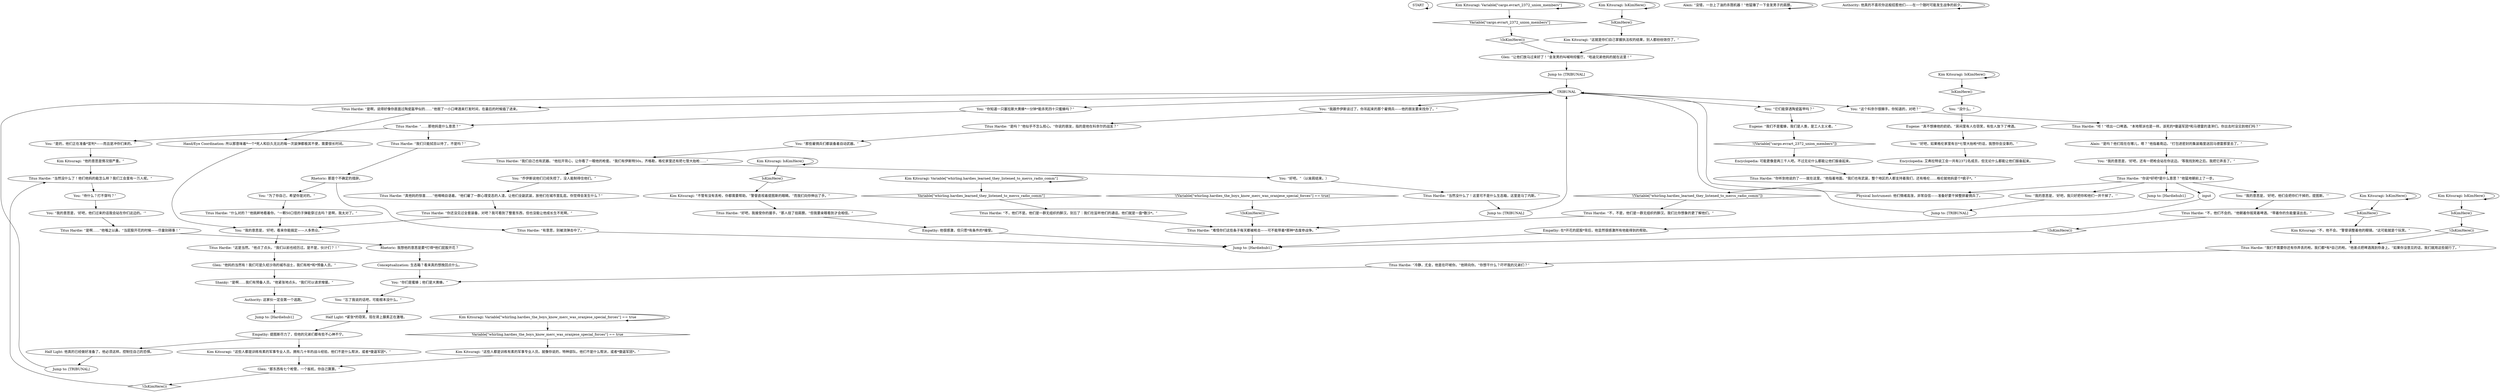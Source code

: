 # WHIRLING F1 /  MERC TRIBUNAL WARNING
# WARNING THE BOYS ABOUT MERC TRIBUNAL
# ==================================================
digraph G {
	  0 [label="START"];
	  1 [label="input"];
	  2 [label="You: “我的意思是，‘好吧，还有一把枪会站在你这边。’等我找到枪之后。我把它弄丢了。”"];
	  3 [label="Kim Kitsuragi: IsKimHere()"];
	  4 [label="IsKimHere()", shape=diamond];
	  5 [label="!(IsKimHere())", shape=diamond];
	  6 [label="Kim Kitsuragi: “这些人都是训练有素的军事专业人员。拥有几十年的战斗经验。他们不是什么帮派，或者*傻逼军团*。”"];
	  7 [label="You: “是的，他们正在准备*宣判*——而且是冲你们来的。”"];
	  8 [label="You: “你们是蜜蜂；他们是大黄蜂。”"];
	  9 [label="Jump to: [TRIBUNAL]"];
	  10 [label="Conceptualization: 生态箱？看来真的想挽回点什么。"];
	  11 [label="Empathy: 在*开花的屁股*背后，他显然很感激所有他能得到的帮助。"];
	  12 [label="You: “我跟乔伊斯谈过了。你吊起来的那个雇佣兵——他的朋友要来找你了。”"];
	  13 [label="You: “好吧。”（以耸肩结束。）"];
	  14 [label="You: “它们能穿透陶瓷盔甲吗？”"];
	  15 [label="You: “乔伊斯说他们已经失控了，没人能制得住他们。”"];
	  16 [label="You: “好吧，如果格伦家里有台*七管大抬枪*的话，我想你会没事的。”"];
	  17 [label="Half Light: *紧张*的窃笑。现在肾上腺素正在激增。"];
	  18 [label="Titus Hardie: “当然没什么了！他们他妈的能怎么样？我们工会里有一万人呢。“"];
	  19 [label="Titus Hardie: “难怪你们这些条子每天都被枪击——可不能带着*那种*态度参战争。”"];
	  20 [label="Jump to: [TRIBUNAL]"];
	  21 [label="Kim Kitsuragi: IsKimHere()"];
	  22 [label="IsKimHere()", shape=diamond];
	  23 [label="!(IsKimHere())", shape=diamond];
	  24 [label="Kim Kitsuragi: “他的意思是情况很严重。”"];
	  25 [label="Kim Kitsuragi: IsKimHere()"];
	  26 [label="IsKimHere()", shape=diamond];
	  27 [label="!(IsKimHere())", shape=diamond];
	  28 [label="Encyclopedia: 艾弗拉特说工会一共有2372名成员，但无论什么都能让他们振奋起来。"];
	  29 [label="Glen: “那东西有七个枪管，一个扳机，你自己算算。”"];
	  30 [label="Kim Kitsuragi: Variable[\"whirling.hardies_learned_they_listened_to_mercs_radio_comm\"]"];
	  31 [label="Variable[\"whirling.hardies_learned_they_listened_to_mercs_radio_comm\"]", shape=diamond];
	  32 [label="!(Variable[\"whirling.hardies_learned_they_listened_to_mercs_radio_comm\"])", shape=diamond];
	  33 [label="Alain: “没错，一台上了油的杀戮机器！”他猛锤了一下金发男子的肩膀。"];
	  34 [label="Physical Instrument: 他们情绪高涨，非常自信——准备好要干掉整排雇佣兵了。"];
	  35 [label="You: “我的意思是，‘好吧，看来你能搞定——人多势众。”"];
	  36 [label="Jump to: [TRIBUNAL]"];
	  37 [label="Titus Hardie: “你听到他说的了——就在这里。”他指着地面。“我们也有武装，整个地区的人都支持着我们，还有格伦……格伦就他妈是个*疯子*。”"];
	  38 [label="Jump to: [Hardiehub1]"];
	  39 [label="You: “我的意思是，‘好吧，他们会把你们干掉的，提图斯。’”"];
	  40 [label="You: “我的意思是，‘好吧，他们过来的话我会站在你们这边的。’”"];
	  41 [label="Titus Hardie: “是啊，说得好像你直面过陶瓷盔甲似的……”他抿了一小口啤酒来打发时间，在最后的时候插了进来。"];
	  42 [label="You: “那些雇佣兵们都装备着自动武器。”"];
	  43 [label="Eugene: “真不想揍他的奶奶。”房间里有人在窃笑，有些人放下了啤酒。"];
	  44 [label="Titus Hardie: “当然没什么了！这里可不是什么生态箱，这里是马丁内斯。”"];
	  45 [label="Titus Hardie: “你说*好吧*是什么意思？”他猛地朝前上了一步。"];
	  46 [label="Titus Hardie: “我们不需要你还有你弄丢的枪。我们都*有*自己的枪。”他差点把啤酒溅到你身上。“如果你没意见的话，我们就用这些就行了。”"];
	  47 [label="Titus Hardie: “有意思，别被流弹击中了。”"];
	  48 [label="You: “待什么？打不穿吗？”"];
	  49 [label="Kim Kitsuragi: Variable[\"cargo.evrart_2372_union_members\"]"];
	  50 [label="Variable[\"cargo.evrart_2372_union_members\"]", shape=diamond];
	  51 [label="!(Variable[\"cargo.evrart_2372_union_members\"])", shape=diamond];
	  52 [label="Titus Hardie: “冷静，尤金，他是在吓唬你。”他转向你。“你想干什么？吓坏我的兄弟们？”"];
	  53 [label="Kim Kitsuragi: IsKimHere()"];
	  54 [label="IsKimHere()", shape=diamond];
	  55 [label="!(IsKimHere())", shape=diamond];
	  56 [label="Authority: 他真的不喜欢你这般招惹他们——在一个随时可能发生战争的前夕。"];
	  57 [label="Kim Kitsuragi: IsKimHere()"];
	  58 [label="IsKimHere()", shape=diamond];
	  59 [label="!(IsKimHere())", shape=diamond];
	  60 [label="Hand/Eye Coordination: 所以那意味着*一个*死人和巨久无比的每一次装弹都极其不便，需要很长时间。"];
	  61 [label="Titus Hardie: “你还没见过全套装备，对吧？我可看到了整套东西，但也没能让他成长生不死啊。”"];
	  62 [label="Half Light: 他真的已经做好准备了。他必须这样。控制住自己的恐惧。"];
	  63 [label="You: “忘了我说的话吧，可能根本没什么。”"];
	  64 [label="Eugene: “我们不是蜜蜂，我们是人类，是工人主义者。”"];
	  65 [label="Titus Hardie: “我们只能拭目以待了，不是吗？”"];
	  66 [label="You: “没什么。”"];
	  67 [label="Kim Kitsuragi: Variable[\"whirling.hardies_the_boys_know_merc_was_oranjese_special_forces\"] == true"];
	  68 [label="Variable[\"whirling.hardies_the_boys_know_merc_was_oranjese_special_forces\"] == true", shape=diamond];
	  69 [label="!(Variable[\"whirling.hardies_the_boys_know_merc_was_oranjese_special_forces\"] == true)", shape=diamond];
	  70 [label="Glen: “让他们放马过来好了！”金发男的叫喊响彻餐厅。“哈迪兄弟他妈的就在这里！”"];
	  71 [label="Titus Hardie: “这是当然。”他点了点头。“我们以前也经历过。是不是，伙计们？！”"];
	  72 [label="Jump to: [Hardiehub1]"];
	  73 [label="Rhetoric: 我想他的意思是要*打得*他们屁股开花？"];
	  74 [label="Titus Hardie: “不，他们不会的。”他朝着你摇晃着啤酒。“带着你的负能量滚出去。”"];
	  75 [label="Kim Kitsuragi: “这些人都是训练有素的军事专业人员。就像你说的，特种部队。他们不是什么帮派，或者*傻逼军团*。”"];
	  76 [label="Titus Hardie: “不，他们不是。他们是一群无组织的醉汉。别忘了：我们在监听他们的通话。他们就是一盘*散沙*。”"];
	  77 [label="You: “你知道一只塞拉斯大黄蜂*一分钟*能杀死四十只蜜蜂吗？”"];
	  78 [label="Titus Hardie: “是啊……”他嗤之以鼻。“当屁股开花的时候——尽量别碍事！”"];
	  79 [label="Titus Hardie: “什么对的？”他挑衅地看着你。“一颗50口径的子弹能穿过去吗？是啊，我太对了。”"];
	  80 [label="Glen: “他妈的当然有！我们可是久经沙场的城市战士，我们有枪*和*预备人员。”"];
	  81 [label="Kim Kitsuragi: “不管有没有丢枪，你都需要帮助。”警督直视着提图斯的眼睛。“而我们向你伸出了手。”"];
	  82 [label="Titus Hardie: “好吧，我接受你的援手。”那人扭了扭肩膀。“但我要亲眼看到才会相信。”"];
	  83 [label="Titus Hardie: “不，不是，他们是一群无组织的醉汉。我们比你想象的更了解他们。”"];
	  84 [label="Jump to: [Hardiehub1]"];
	  85 [label="Titus Hardie: “我们自己也有武器。”他拉开背心，让你看了一眼他的枪套。“我们有伊斯特50s，齐格勒，格伦家里还有把七管大抬枪……”"];
	  86 [label="Titus Hardie: “呸！”喷出一口啤酒。“本地帮派也是一样。该死的*傻逼军团*和马德雷的渣滓们。你出去时没见到他们吗？”"];
	  87 [label="Shanky: “是啊……我们有预备人员。”他紧张地点头。“我们可以请求增援。”"];
	  88 [label="Titus Hardie: “是吗？”他似乎不怎么担心。“你说的朋友，指的是他在科奈尔的战友？”"];
	  89 [label="TRIBUNAL"];
	  90 [label="You: “这个科奈尔很棘手。你知道的，对吧？”"];
	  91 [label="Encyclopedia: 可能更像是两三千人吧。不过无论什么都能让他们振奋起来。"];
	  92 [label="Rhetoric: 那是个不确定的措辞。"];
	  93 [label="Kim Kitsuragi: “这就是你们自己掌握执法权的结果，别人都纷纷效仿了。”"];
	  94 [label="Empathy: 提图斯尽力了，但他的兄弟们都有些不心神不宁。"];
	  95 [label="You: “我的意思是，‘好吧，我只好把你和他们一并干掉了。’”"];
	  96 [label="Empathy: 他很感激，但只愿*有条件的*接受。"];
	  97 [label="Kim Kitsuragi: “不，他不会。”警督调整着他的眼镜。“这可能就是个玩笑。”"];
	  98 [label="Authority: 这家伙一定会第一个逃跑。"];
	  99 [label="Jump to: [TRIBUNAL]"];
	  100 [label="Titus Hardie: “真他妈的惊喜……”他喃喃自语着。“他们雇了一群心理变态的人渣，让他们全副武装，放他们在城市里乱逛。你觉得会发生什么？”"];
	  101 [label="Titus Hardie: “……那他妈是什么意思？”"];
	  102 [label="Alain: “是吗？他们现在在哪儿，嗯？”他指着南边。“打包进密封的集装箱里送回马德雷那里去了。”"];
	  103 [label="You: “为了你自己，希望你是对的。”"];
	  0 -> 0
	  1 -> 11
	  2 -> 45
	  3 -> 3
	  3 -> 4
	  4 -> 66
	  5 -> 19
	  6 -> 29
	  7 -> 24
	  8 -> 63
	  9 -> 89
	  10 -> 8
	  11 -> 84
	  12 -> 88
	  13 -> 44
	  14 -> 64
	  15 -> 100
	  16 -> 28
	  17 -> 94
	  18 -> 48
	  19 -> 84
	  20 -> 89
	  21 -> 21
	  21 -> 22
	  22 -> 97
	  23 -> 46
	  24 -> 18
	  25 -> 25
	  25 -> 26
	  26 -> 93
	  27 -> 70
	  28 -> 37
	  29 -> 59
	  30 -> 30
	  30 -> 31
	  31 -> 76
	  32 -> 83
	  33 -> 33
	  34 -> 89
	  35 -> 71
	  36 -> 89
	  37 -> 32
	  39 -> 74
	  40 -> 78
	  41 -> 60
	  42 -> 85
	  43 -> 16
	  44 -> 9
	  45 -> 1
	  45 -> 34
	  45 -> 38
	  45 -> 39
	  45 -> 95
	  46 -> 52
	  47 -> 84
	  48 -> 40
	  49 -> 49
	  49 -> 50
	  50 -> 27
	  51 -> 91
	  52 -> 8
	  53 -> 53
	  53 -> 54
	  54 -> 81
	  55 -> 84
	  56 -> 56
	  57 -> 57
	  57 -> 58
	  58 -> 23
	  59 -> 18
	  60 -> 35
	  61 -> 35
	  62 -> 99
	  63 -> 17
	  64 -> 51
	  65 -> 92
	  66 -> 43
	  67 -> 67
	  67 -> 68
	  68 -> 75
	  69 -> 5
	  70 -> 36
	  71 -> 80
	  73 -> 10
	  74 -> 55
	  75 -> 29
	  76 -> 19
	  77 -> 101
	  78 -> 73
	  79 -> 35
	  80 -> 87
	  81 -> 82
	  82 -> 96
	  83 -> 19
	  85 -> 13
	  85 -> 15
	  86 -> 102
	  87 -> 98
	  88 -> 42
	  89 -> 41
	  89 -> 12
	  89 -> 77
	  89 -> 14
	  89 -> 90
	  90 -> 86
	  91 -> 37
	  92 -> 103
	  92 -> 47
	  93 -> 70
	  94 -> 62
	  94 -> 6
	  95 -> 20
	  96 -> 84
	  97 -> 46
	  98 -> 72
	  99 -> 89
	  100 -> 61
	  101 -> 65
	  101 -> 7
	  102 -> 2
	  103 -> 79
}

